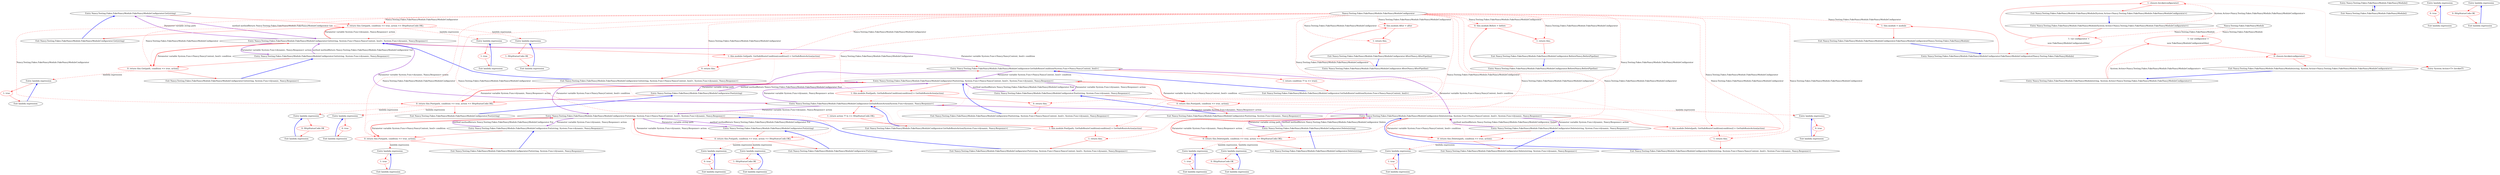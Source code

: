 digraph  {
m0_43 [cluster="Nancy.Testing.Fakes.FakeNancyModule.FakeNancyModuleConfigurator.Get(string)", file="FakeNancyModule.cs", label="Entry Nancy.Testing.Fakes.FakeNancyModule.FakeNancyModuleConfigurator.Get(string)", span="124-124"];
m0_44 [cluster="Nancy.Testing.Fakes.FakeNancyModule.FakeNancyModuleConfigurator.Get(string)", color=red, community=0, file="FakeNancyModule.cs", label="0: return this.Get(path, condition => true, action => HttpStatusCode.OK);", span="126-126"];
m0_45 [cluster="Nancy.Testing.Fakes.FakeNancyModule.FakeNancyModuleConfigurator.Get(string)", file="FakeNancyModule.cs", label="Exit Nancy.Testing.Fakes.FakeNancyModule.FakeNancyModuleConfigurator.Get(string)", span="124-124"];
m0_41 [cluster="Nancy.Testing.Fakes.FakeNancyModule.FakeNancyModuleConfigurator.GetSafeRouteCondition(System.Func<Nancy.NancyContext, bool>)", file="FakeNancyModule.cs", label="Entry Nancy.Testing.Fakes.FakeNancyModule.FakeNancyModuleConfigurator.GetSafeRouteCondition(System.Func<Nancy.NancyContext, bool>)", span="231-231"];
m0_105 [cluster="Nancy.Testing.Fakes.FakeNancyModule.FakeNancyModuleConfigurator.GetSafeRouteCondition(System.Func<Nancy.NancyContext, bool>)", color=red, community=0, file="FakeNancyModule.cs", label="1: return condition ?? (x => true);", span="233-233"];
m0_106 [cluster="Nancy.Testing.Fakes.FakeNancyModule.FakeNancyModuleConfigurator.GetSafeRouteCondition(System.Func<Nancy.NancyContext, bool>)", file="FakeNancyModule.cs", label="Exit Nancy.Testing.Fakes.FakeNancyModule.FakeNancyModuleConfigurator.GetSafeRouteCondition(System.Func<Nancy.NancyContext, bool>)", span="231-231"];
m0_65 [cluster="Nancy.Testing.Fakes.FakeNancyModule.FakeNancyModuleConfigurator.Post(string, System.Func<Nancy.NancyContext, bool>, System.Func<dynamic, Nancy.Response>)", file="FakeNancyModule.cs", label="Entry Nancy.Testing.Fakes.FakeNancyModule.FakeNancyModuleConfigurator.Post(string, System.Func<Nancy.NancyContext, bool>, System.Func<dynamic, Nancy.Response>)", span="184-184"];
m0_78 [cluster="Nancy.Testing.Fakes.FakeNancyModule.FakeNancyModuleConfigurator.Post(string, System.Func<Nancy.NancyContext, bool>, System.Func<dynamic, Nancy.Response>)", color=red, community=0, file="FakeNancyModule.cs", label="1: this.module.Post[path, GetSafeRouteCondition(condition)] = GetSafeRouteAction(action)", span="186-186"];
m0_79 [cluster="Nancy.Testing.Fakes.FakeNancyModule.FakeNancyModuleConfigurator.Post(string, System.Func<Nancy.NancyContext, bool>, System.Func<dynamic, Nancy.Response>)", color=red, community=0, file="FakeNancyModule.cs", label="0: return this;", span="187-187"];
m0_80 [cluster="Nancy.Testing.Fakes.FakeNancyModule.FakeNancyModuleConfigurator.Post(string, System.Func<Nancy.NancyContext, bool>, System.Func<dynamic, Nancy.Response>)", file="FakeNancyModule.cs", label="Exit Nancy.Testing.Fakes.FakeNancyModule.FakeNancyModuleConfigurator.Post(string, System.Func<Nancy.NancyContext, bool>, System.Func<dynamic, Nancy.Response>)", span="184-184"];
m0_22 [cluster="Nancy.Testing.Fakes.FakeNancyModule.FakeNancyModuleConfigurator.Delete(string)", file="FakeNancyModule.cs", label="Entry Nancy.Testing.Fakes.FakeNancyModule.FakeNancyModuleConfigurator.Delete(string)", span="88-88"];
m0_23 [cluster="Nancy.Testing.Fakes.FakeNancyModule.FakeNancyModuleConfigurator.Delete(string)", color=red, community=0, file="FakeNancyModule.cs", label="0: return this.Delete(path, condition => true, action => HttpStatusCode.OK);", span="90-90"];
m0_24 [cluster="Nancy.Testing.Fakes.FakeNancyModule.FakeNancyModuleConfigurator.Delete(string)", file="FakeNancyModule.cs", label="Exit Nancy.Testing.Fakes.FakeNancyModule.FakeNancyModuleConfigurator.Delete(string)", span="88-88"];
m0_53 [cluster="Nancy.Testing.Fakes.FakeNancyModule.FakeNancyModuleConfigurator.Get(string, System.Func<dynamic, Nancy.Response>)", file="FakeNancyModule.cs", label="Entry Nancy.Testing.Fakes.FakeNancyModule.FakeNancyModuleConfigurator.Get(string, System.Func<dynamic, Nancy.Response>)", span="136-136"];
m0_54 [cluster="Nancy.Testing.Fakes.FakeNancyModule.FakeNancyModuleConfigurator.Get(string, System.Func<dynamic, Nancy.Response>)", color=red, community=0, file="FakeNancyModule.cs", label="0: return this.Get(path, condition => true, action);", span="138-138"];
m0_55 [cluster="Nancy.Testing.Fakes.FakeNancyModule.FakeNancyModuleConfigurator.Get(string, System.Func<dynamic, Nancy.Response>)", file="FakeNancyModule.cs", label="Exit Nancy.Testing.Fakes.FakeNancyModule.FakeNancyModuleConfigurator.Get(string, System.Func<dynamic, Nancy.Response>)", span="136-136"];
m0_0 [cluster="Nancy.Testing.Fakes.FakeNancyModule.FakeNancyModule()", file="FakeNancyModule.cs", label="Entry Nancy.Testing.Fakes.FakeNancyModule.FakeNancyModule()", span="12-12"];
m0_1 [cluster="Nancy.Testing.Fakes.FakeNancyModule.FakeNancyModule()", file="FakeNancyModule.cs", label="Exit Nancy.Testing.Fakes.FakeNancyModule.FakeNancyModule()", span="12-12"];
m0_7 [cluster="System.Action<T>.Invoke(T)", file="FakeNancyModule.cs", label="Entry System.Action<T>.Invoke(T)", span="0-0"];
m0_42 [cluster="Nancy.Testing.Fakes.FakeNancyModule.FakeNancyModuleConfigurator.GetSafeRouteAction(System.Func<dynamic, Nancy.Response>)", file="FakeNancyModule.cs", label="Entry Nancy.Testing.Fakes.FakeNancyModule.FakeNancyModuleConfigurator.GetSafeRouteAction(System.Func<dynamic, Nancy.Response>)", span="226-226"];
m0_100 [cluster="Nancy.Testing.Fakes.FakeNancyModule.FakeNancyModuleConfigurator.GetSafeRouteAction(System.Func<dynamic, Nancy.Response>)", color=red, community=0, file="FakeNancyModule.cs", label="1: return action ?? (x => HttpStatusCode.OK);", span="228-228"];
m0_101 [cluster="Nancy.Testing.Fakes.FakeNancyModule.FakeNancyModuleConfigurator.GetSafeRouteAction(System.Func<dynamic, Nancy.Response>)", file="FakeNancyModule.cs", label="Exit Nancy.Testing.Fakes.FakeNancyModule.FakeNancyModuleConfigurator.GetSafeRouteAction(System.Func<dynamic, Nancy.Response>)", span="226-226"];
m0_72 [cluster="Nancy.Testing.Fakes.FakeNancyModule.FakeNancyModuleConfigurator.Post(string, System.Func<dynamic, Nancy.Response>)", file="FakeNancyModule.cs", label="Entry Nancy.Testing.Fakes.FakeNancyModule.FakeNancyModuleConfigurator.Post(string, System.Func<dynamic, Nancy.Response>)", span="172-172"];
m0_73 [cluster="Nancy.Testing.Fakes.FakeNancyModule.FakeNancyModuleConfigurator.Post(string, System.Func<dynamic, Nancy.Response>)", color=red, community=0, file="FakeNancyModule.cs", label="0: return this.Post(path, condition => true, action);", span="174-174"];
m0_74 [cluster="Nancy.Testing.Fakes.FakeNancyModule.FakeNancyModuleConfigurator.Post(string, System.Func<dynamic, Nancy.Response>)", file="FakeNancyModule.cs", label="Exit Nancy.Testing.Fakes.FakeNancyModule.FakeNancyModuleConfigurator.Post(string, System.Func<dynamic, Nancy.Response>)", span="172-172"];
m0_8 [cluster="Nancy.Testing.Fakes.FakeNancyModule.FakeNancyModule(string, System.Action<Nancy.Testing.Fakes.FakeNancyModule.FakeNancyModuleConfigurator>)", file="FakeNancyModule.cs", label="Entry Nancy.Testing.Fakes.FakeNancyModule.FakeNancyModule(string, System.Action<Nancy.Testing.Fakes.FakeNancyModule.FakeNancyModuleConfigurator>)", span="33-33"];
m0_9 [cluster="Nancy.Testing.Fakes.FakeNancyModule.FakeNancyModule(string, System.Action<Nancy.Testing.Fakes.FakeNancyModule.FakeNancyModuleConfigurator>)", color=red, community=1, file="FakeNancyModule.cs", label="1: var configurator =\r\n                new FakeNancyModuleConfigurator(this)", span="36-37"];
m0_10 [cluster="Nancy.Testing.Fakes.FakeNancyModule.FakeNancyModule(string, System.Action<Nancy.Testing.Fakes.FakeNancyModule.FakeNancyModuleConfigurator>)", color=red, community=0, file="FakeNancyModule.cs", label="0: closure.Invoke(configurator)", span="39-39"];
m0_11 [cluster="Nancy.Testing.Fakes.FakeNancyModule.FakeNancyModule(string, System.Action<Nancy.Testing.Fakes.FakeNancyModule.FakeNancyModuleConfigurator>)", file="FakeNancyModule.cs", label="Exit Nancy.Testing.Fakes.FakeNancyModule.FakeNancyModule(string, System.Action<Nancy.Testing.Fakes.FakeNancyModule.FakeNancyModuleConfigurator>)", span="33-33"];
m0_91 [cluster="Nancy.Testing.Fakes.FakeNancyModule.FakeNancyModuleConfigurator.Put(string, System.Func<dynamic, Nancy.Response>)", file="FakeNancyModule.cs", label="Entry Nancy.Testing.Fakes.FakeNancyModule.FakeNancyModuleConfigurator.Put(string, System.Func<dynamic, Nancy.Response>)", span="208-208"];
m0_92 [cluster="Nancy.Testing.Fakes.FakeNancyModule.FakeNancyModuleConfigurator.Put(string, System.Func<dynamic, Nancy.Response>)", color=red, community=0, file="FakeNancyModule.cs", label="0: return this.Put(path, condition => true, action);", span="210-210"];
m0_93 [cluster="Nancy.Testing.Fakes.FakeNancyModule.FakeNancyModuleConfigurator.Put(string, System.Func<dynamic, Nancy.Response>)", file="FakeNancyModule.cs", label="Exit Nancy.Testing.Fakes.FakeNancyModule.FakeNancyModuleConfigurator.Put(string, System.Func<dynamic, Nancy.Response>)", span="208-208"];
m0_6 [cluster="Nancy.Testing.Fakes.FakeNancyModule.FakeNancyModuleConfigurator.FakeNancyModuleConfigurator(Nancy.Testing.Fakes.FakeNancyModule)", file="FakeNancyModule.cs", label="Entry Nancy.Testing.Fakes.FakeNancyModule.FakeNancyModuleConfigurator.FakeNancyModuleConfigurator(Nancy.Testing.Fakes.FakeNancyModule)", span="53-53"];
m0_12 [cluster="Nancy.Testing.Fakes.FakeNancyModule.FakeNancyModuleConfigurator.FakeNancyModuleConfigurator(Nancy.Testing.Fakes.FakeNancyModule)", color=red, community=0, file="FakeNancyModule.cs", label="1: this.module = module", span="55-55"];
m0_13 [cluster="Nancy.Testing.Fakes.FakeNancyModule.FakeNancyModuleConfigurator.FakeNancyModuleConfigurator(Nancy.Testing.Fakes.FakeNancyModule)", file="FakeNancyModule.cs", label="Exit Nancy.Testing.Fakes.FakeNancyModule.FakeNancyModuleConfigurator.FakeNancyModuleConfigurator(Nancy.Testing.Fakes.FakeNancyModule)", span="53-53"];
m0_14 [cluster="Nancy.Testing.Fakes.FakeNancyModule.FakeNancyModuleConfigurator.After(Nancy.AfterPipeline)", file="FakeNancyModule.cs", label="Entry Nancy.Testing.Fakes.FakeNancyModule.FakeNancyModuleConfigurator.After(Nancy.AfterPipeline)", span="63-63"];
m0_15 [cluster="Nancy.Testing.Fakes.FakeNancyModule.FakeNancyModuleConfigurator.After(Nancy.AfterPipeline)", color=red, community=0, file="FakeNancyModule.cs", label="0: this.module.After = after", span="65-65"];
m0_16 [cluster="Nancy.Testing.Fakes.FakeNancyModule.FakeNancyModuleConfigurator.After(Nancy.AfterPipeline)", color=red, community=0, file="FakeNancyModule.cs", label="1: return this;", span="67-67"];
m0_17 [cluster="Nancy.Testing.Fakes.FakeNancyModule.FakeNancyModuleConfigurator.After(Nancy.AfterPipeline)", file="FakeNancyModule.cs", label="Exit Nancy.Testing.Fakes.FakeNancyModule.FakeNancyModuleConfigurator.After(Nancy.AfterPipeline)", span="63-63"];
m0_107 [cluster="lambda expression", file="FakeNancyModule.cs", label="Entry lambda expression", span="233-233"];
m0_26 [cluster="lambda expression", file="FakeNancyModule.cs", label="Entry lambda expression", span="90-90"];
m0_29 [cluster="lambda expression", file="FakeNancyModule.cs", label="Entry lambda expression", span="90-90"];
m0_27 [cluster="lambda expression", color=red, community=0, file="FakeNancyModule.cs", label="1: true", span="90-90"];
m0_28 [cluster="lambda expression", file="FakeNancyModule.cs", label="Exit lambda expression", span="90-90"];
m0_30 [cluster="lambda expression", color=red, community=0, file="FakeNancyModule.cs", label="0: HttpStatusCode.OK", span="90-90"];
m0_31 [cluster="lambda expression", file="FakeNancyModule.cs", label="Exit lambda expression", span="90-90"];
m0_35 [cluster="lambda expression", file="FakeNancyModule.cs", label="Entry lambda expression", span="102-102"];
m0_36 [cluster="lambda expression", color=red, community=0, file="FakeNancyModule.cs", label="1: true", span="102-102"];
m0_37 [cluster="lambda expression", file="FakeNancyModule.cs", label="Exit lambda expression", span="102-102"];
m0_47 [cluster="lambda expression", file="FakeNancyModule.cs", label="Entry lambda expression", span="126-126"];
m0_50 [cluster="lambda expression", file="FakeNancyModule.cs", label="Entry lambda expression", span="126-126"];
m0_48 [cluster="lambda expression", color=red, community=0, file="FakeNancyModule.cs", label="1: true", span="126-126"];
m0_49 [cluster="lambda expression", file="FakeNancyModule.cs", label="Exit lambda expression", span="126-126"];
m0_51 [cluster="lambda expression", color=red, community=0, file="FakeNancyModule.cs", label="1: HttpStatusCode.OK", span="126-126"];
m0_52 [cluster="lambda expression", file="FakeNancyModule.cs", label="Exit lambda expression", span="126-126"];
m0_56 [cluster="lambda expression", file="FakeNancyModule.cs", label="Entry lambda expression", span="138-138"];
m0_57 [cluster="lambda expression", color=red, community=0, file="FakeNancyModule.cs", label="1: true", span="138-138"];
m0_58 [cluster="lambda expression", file="FakeNancyModule.cs", label="Exit lambda expression", span="138-138"];
m0_66 [cluster="lambda expression", file="FakeNancyModule.cs", label="Entry lambda expression", span="162-162"];
m0_69 [cluster="lambda expression", file="FakeNancyModule.cs", label="Entry lambda expression", span="162-162"];
m0_67 [cluster="lambda expression", color=red, community=0, file="FakeNancyModule.cs", label="0: true", span="162-162"];
m0_68 [cluster="lambda expression", file="FakeNancyModule.cs", label="Exit lambda expression", span="162-162"];
m0_70 [cluster="lambda expression", color=red, community=0, file="FakeNancyModule.cs", label="0: HttpStatusCode.OK", span="162-162"];
m0_71 [cluster="lambda expression", file="FakeNancyModule.cs", label="Exit lambda expression", span="162-162"];
m0_75 [cluster="lambda expression", file="FakeNancyModule.cs", label="Entry lambda expression", span="174-174"];
m0_76 [cluster="lambda expression", color=red, community=0, file="FakeNancyModule.cs", label="0: true", span="174-174"];
m0_77 [cluster="lambda expression", file="FakeNancyModule.cs", label="Exit lambda expression", span="174-174"];
m0_85 [cluster="lambda expression", file="FakeNancyModule.cs", label="Entry lambda expression", span="198-198"];
m0_88 [cluster="lambda expression", file="FakeNancyModule.cs", label="Entry lambda expression", span="198-198"];
m0_86 [cluster="lambda expression", color=red, community=0, file="FakeNancyModule.cs", label="0: true", span="198-198"];
m0_87 [cluster="lambda expression", file="FakeNancyModule.cs", label="Exit lambda expression", span="198-198"];
m0_89 [cluster="lambda expression", color=red, community=0, file="FakeNancyModule.cs", label="1: HttpStatusCode.OK", span="198-198"];
m0_90 [cluster="lambda expression", file="FakeNancyModule.cs", label="Exit lambda expression", span="198-198"];
m0_94 [cluster="lambda expression", file="FakeNancyModule.cs", label="Entry lambda expression", span="210-210"];
m0_95 [cluster="lambda expression", color=red, community=0, file="FakeNancyModule.cs", label="1: true", span="210-210"];
m0_96 [cluster="lambda expression", file="FakeNancyModule.cs", label="Exit lambda expression", span="210-210"];
m0_102 [cluster="lambda expression", file="FakeNancyModule.cs", label="Entry lambda expression", span="228-228"];
m0_103 [cluster="lambda expression", color=red, community=0, file="FakeNancyModule.cs", label="0: HttpStatusCode.OK", span="228-228"];
m0_104 [cluster="lambda expression", file="FakeNancyModule.cs", label="Exit lambda expression", span="228-228"];
m0_108 [cluster="lambda expression", color=red, community=0, file="FakeNancyModule.cs", label="0: true", span="233-233"];
m0_109 [cluster="lambda expression", file="FakeNancyModule.cs", label="Exit lambda expression", span="233-233"];
m0_2 [cluster="Nancy.Testing.Fakes.FakeNancyModule.FakeNancyModule(System.Action<Nancy.Testing.Fakes.FakeNancyModule.FakeNancyModuleConfigurator>)", file="FakeNancyModule.cs", label="Entry Nancy.Testing.Fakes.FakeNancyModule.FakeNancyModule(System.Action<Nancy.Testing.Fakes.FakeNancyModule.FakeNancyModuleConfigurator>)", span="20-20"];
m0_3 [cluster="Nancy.Testing.Fakes.FakeNancyModule.FakeNancyModule(System.Action<Nancy.Testing.Fakes.FakeNancyModule.FakeNancyModuleConfigurator>)", color=red, community=1, file="FakeNancyModule.cs", label="1: var configurator =\r\n                new FakeNancyModuleConfigurator(this)", span="22-23"];
m0_4 [cluster="Nancy.Testing.Fakes.FakeNancyModule.FakeNancyModule(System.Action<Nancy.Testing.Fakes.FakeNancyModule.FakeNancyModuleConfigurator>)", color=red, community=0, file="FakeNancyModule.cs", label="1: closure.Invoke(configurator)", span="25-25"];
m0_5 [cluster="Nancy.Testing.Fakes.FakeNancyModule.FakeNancyModule(System.Action<Nancy.Testing.Fakes.FakeNancyModule.FakeNancyModuleConfigurator>)", file="FakeNancyModule.cs", label="Exit Nancy.Testing.Fakes.FakeNancyModule.FakeNancyModule(System.Action<Nancy.Testing.Fakes.FakeNancyModule.FakeNancyModuleConfigurator>)", span="20-20"];
m0_81 [cluster="Nancy.Testing.Fakes.FakeNancyModule.FakeNancyModuleConfigurator.Put(string)", file="FakeNancyModule.cs", label="Entry Nancy.Testing.Fakes.FakeNancyModule.FakeNancyModuleConfigurator.Put(string)", span="196-196"];
m0_82 [cluster="Nancy.Testing.Fakes.FakeNancyModule.FakeNancyModuleConfigurator.Put(string)", color=red, community=0, file="FakeNancyModule.cs", label="0: return this.Put(path, condition => true, action => HttpStatusCode.OK);", span="198-198"];
m0_83 [cluster="Nancy.Testing.Fakes.FakeNancyModule.FakeNancyModuleConfigurator.Put(string)", file="FakeNancyModule.cs", label="Exit Nancy.Testing.Fakes.FakeNancyModule.FakeNancyModuleConfigurator.Put(string)", span="196-196"];
m0_18 [cluster="Nancy.Testing.Fakes.FakeNancyModule.FakeNancyModuleConfigurator.Before(Nancy.BeforePipeline)", file="FakeNancyModule.cs", label="Entry Nancy.Testing.Fakes.FakeNancyModule.FakeNancyModuleConfigurator.Before(Nancy.BeforePipeline)", span="75-75"];
m0_19 [cluster="Nancy.Testing.Fakes.FakeNancyModule.FakeNancyModuleConfigurator.Before(Nancy.BeforePipeline)", color=red, community=0, file="FakeNancyModule.cs", label="0: this.module.Before = before", span="77-77"];
m0_20 [cluster="Nancy.Testing.Fakes.FakeNancyModule.FakeNancyModuleConfigurator.Before(Nancy.BeforePipeline)", color=red, community=0, file="FakeNancyModule.cs", label="1: return this;", span="79-79"];
m0_21 [cluster="Nancy.Testing.Fakes.FakeNancyModule.FakeNancyModuleConfigurator.Before(Nancy.BeforePipeline)", file="FakeNancyModule.cs", label="Exit Nancy.Testing.Fakes.FakeNancyModule.FakeNancyModuleConfigurator.Before(Nancy.BeforePipeline)", span="75-75"];
m0_84 [cluster="Nancy.Testing.Fakes.FakeNancyModule.FakeNancyModuleConfigurator.Put(string, System.Func<Nancy.NancyContext, bool>, System.Func<dynamic, Nancy.Response>)", file="FakeNancyModule.cs", label="Entry Nancy.Testing.Fakes.FakeNancyModule.FakeNancyModuleConfigurator.Put(string, System.Func<Nancy.NancyContext, bool>, System.Func<dynamic, Nancy.Response>)", span="220-220"];
m0_97 [cluster="Nancy.Testing.Fakes.FakeNancyModule.FakeNancyModuleConfigurator.Put(string, System.Func<Nancy.NancyContext, bool>, System.Func<dynamic, Nancy.Response>)", color=red, community=0, file="FakeNancyModule.cs", label="1: this.module.Post[path, GetSafeRouteCondition(condition)] = GetSafeRouteAction(action)", span="222-222"];
m0_98 [cluster="Nancy.Testing.Fakes.FakeNancyModule.FakeNancyModuleConfigurator.Put(string, System.Func<Nancy.NancyContext, bool>, System.Func<dynamic, Nancy.Response>)", color=red, community=0, file="FakeNancyModule.cs", label="1: return this;", span="223-223"];
m0_99 [cluster="Nancy.Testing.Fakes.FakeNancyModule.FakeNancyModuleConfigurator.Put(string, System.Func<Nancy.NancyContext, bool>, System.Func<dynamic, Nancy.Response>)", file="FakeNancyModule.cs", label="Exit Nancy.Testing.Fakes.FakeNancyModule.FakeNancyModuleConfigurator.Put(string, System.Func<Nancy.NancyContext, bool>, System.Func<dynamic, Nancy.Response>)", span="220-220"];
m0_32 [cluster="Nancy.Testing.Fakes.FakeNancyModule.FakeNancyModuleConfigurator.Delete(string, System.Func<dynamic, Nancy.Response>)", file="FakeNancyModule.cs", label="Entry Nancy.Testing.Fakes.FakeNancyModule.FakeNancyModuleConfigurator.Delete(string, System.Func<dynamic, Nancy.Response>)", span="100-100"];
m0_33 [cluster="Nancy.Testing.Fakes.FakeNancyModule.FakeNancyModuleConfigurator.Delete(string, System.Func<dynamic, Nancy.Response>)", color=red, community=0, file="FakeNancyModule.cs", label="0: return this.Delete(path, condition => true, action);", span="102-102"];
m0_34 [cluster="Nancy.Testing.Fakes.FakeNancyModule.FakeNancyModuleConfigurator.Delete(string, System.Func<dynamic, Nancy.Response>)", file="FakeNancyModule.cs", label="Exit Nancy.Testing.Fakes.FakeNancyModule.FakeNancyModuleConfigurator.Delete(string, System.Func<dynamic, Nancy.Response>)", span="100-100"];
m0_46 [cluster="Nancy.Testing.Fakes.FakeNancyModule.FakeNancyModuleConfigurator.Get(string, System.Func<Nancy.NancyContext, bool>, System.Func<dynamic, Nancy.Response>)", file="FakeNancyModule.cs", label="Entry Nancy.Testing.Fakes.FakeNancyModule.FakeNancyModuleConfigurator.Get(string, System.Func<Nancy.NancyContext, bool>, System.Func<dynamic, Nancy.Response>)", span="148-148"];
m0_59 [cluster="Nancy.Testing.Fakes.FakeNancyModule.FakeNancyModuleConfigurator.Get(string, System.Func<Nancy.NancyContext, bool>, System.Func<dynamic, Nancy.Response>)", color=red, community=0, file="FakeNancyModule.cs", label="1: this.module.Get[path, GetSafeRouteCondition(condition)] = GetSafeRouteAction(action)", span="150-150"];
m0_60 [cluster="Nancy.Testing.Fakes.FakeNancyModule.FakeNancyModuleConfigurator.Get(string, System.Func<Nancy.NancyContext, bool>, System.Func<dynamic, Nancy.Response>)", color=red, community=0, file="FakeNancyModule.cs", label="0: return this;", span="151-151"];
m0_61 [cluster="Nancy.Testing.Fakes.FakeNancyModule.FakeNancyModuleConfigurator.Get(string, System.Func<Nancy.NancyContext, bool>, System.Func<dynamic, Nancy.Response>)", file="FakeNancyModule.cs", label="Exit Nancy.Testing.Fakes.FakeNancyModule.FakeNancyModuleConfigurator.Get(string, System.Func<Nancy.NancyContext, bool>, System.Func<dynamic, Nancy.Response>)", span="148-148"];
m0_62 [cluster="Nancy.Testing.Fakes.FakeNancyModule.FakeNancyModuleConfigurator.Post(string)", file="FakeNancyModule.cs", label="Entry Nancy.Testing.Fakes.FakeNancyModule.FakeNancyModuleConfigurator.Post(string)", span="160-160"];
m0_63 [cluster="Nancy.Testing.Fakes.FakeNancyModule.FakeNancyModuleConfigurator.Post(string)", color=red, community=0, file="FakeNancyModule.cs", label="0: return this.Post(path, condition => true, action => HttpStatusCode.OK);", span="162-162"];
m0_64 [cluster="Nancy.Testing.Fakes.FakeNancyModule.FakeNancyModuleConfigurator.Post(string)", file="FakeNancyModule.cs", label="Exit Nancy.Testing.Fakes.FakeNancyModule.FakeNancyModuleConfigurator.Post(string)", span="160-160"];
m0_25 [cluster="Nancy.Testing.Fakes.FakeNancyModule.FakeNancyModuleConfigurator.Delete(string, System.Func<Nancy.NancyContext, bool>, System.Func<dynamic, Nancy.Response>)", file="FakeNancyModule.cs", label="Entry Nancy.Testing.Fakes.FakeNancyModule.FakeNancyModuleConfigurator.Delete(string, System.Func<Nancy.NancyContext, bool>, System.Func<dynamic, Nancy.Response>)", span="112-112"];
m0_38 [cluster="Nancy.Testing.Fakes.FakeNancyModule.FakeNancyModuleConfigurator.Delete(string, System.Func<Nancy.NancyContext, bool>, System.Func<dynamic, Nancy.Response>)", color=red, community=0, file="FakeNancyModule.cs", label="1: this.module.Delete[path, GetSafeRouteCondition(condition)] = GetSafeRouteAction(action)", span="114-114"];
m0_39 [cluster="Nancy.Testing.Fakes.FakeNancyModule.FakeNancyModuleConfigurator.Delete(string, System.Func<Nancy.NancyContext, bool>, System.Func<dynamic, Nancy.Response>)", color=red, community=0, file="FakeNancyModule.cs", label="1: return this;", span="115-115"];
m0_40 [cluster="Nancy.Testing.Fakes.FakeNancyModule.FakeNancyModuleConfigurator.Delete(string, System.Func<Nancy.NancyContext, bool>, System.Func<dynamic, Nancy.Response>)", file="FakeNancyModule.cs", label="Exit Nancy.Testing.Fakes.FakeNancyModule.FakeNancyModuleConfigurator.Delete(string, System.Func<Nancy.NancyContext, bool>, System.Func<dynamic, Nancy.Response>)", span="112-112"];
m0_110 [file="FakeNancyModule.cs", label="Nancy.Testing.Fakes.FakeNancyModule", span=""];
m0_111 [file="FakeNancyModule.cs", label="Nancy.Testing.Fakes.FakeNancyModule.FakeNancyModuleConfigurator", span=""];
m0_43 -> m0_44  [color=red, key=0, style=solid];
m0_43 -> m0_46  [color=darkorchid, key=3, label="method methodReturn Nancy.Testing.Fakes.FakeNancyModule.FakeNancyModuleConfigurator Get", style=bold];
m0_44 -> m0_45  [color=red, key=0, style=solid];
m0_44 -> m0_46  [color=red, key=2, style=dotted];
m0_44 -> m0_47  [color=red, key=1, label="lambda expression", style=dashed];
m0_44 -> m0_50  [color=red, key=1, label="lambda expression", style=dashed];
m0_45 -> m0_43  [color=blue, key=0, style=bold];
m0_41 -> m0_105  [color=red, key=0, style=solid];
m0_41 -> m0_25  [color=darkorchid, key=3, label="Parameter variable System.Func<Nancy.NancyContext, bool> condition", style=bold];
m0_41 -> m0_46  [color=darkorchid, key=3, label="Parameter variable System.Func<Nancy.NancyContext, bool> condition", style=bold];
m0_41 -> m0_65  [color=darkorchid, key=3, label="Parameter variable System.Func<Nancy.NancyContext, bool> condition", style=bold];
m0_41 -> m0_84  [color=darkorchid, key=3, label="Parameter variable System.Func<Nancy.NancyContext, bool> condition", style=bold];
m0_105 -> m0_106  [color=red, key=0, style=solid];
m0_106 -> m0_41  [color=blue, key=0, style=bold];
m0_65 -> m0_78  [color=red, key=0, style=solid];
m0_65 -> m0_62  [color=darkorchid, key=3, label="Parameter variable string path", style=bold];
m0_65 -> m0_72  [color=darkorchid, key=3, label="Parameter variable System.Func<dynamic, Nancy.Response> action", style=bold];
m0_65 -> m0_63  [color=red, key=3, label="Parameter variable System.Func<dynamic, Nancy.Response> action", style=bold];
m0_65 -> m0_73  [color=red, key=3, label="Parameter variable System.Func<Nancy.NancyContext, bool> condition", style=bold];
m0_78 -> m0_79  [color=red, key=0, style=solid];
m0_78 -> m0_41  [color=red, key=2, style=dotted];
m0_78 -> m0_42  [color=red, key=2, style=dotted];
m0_79 -> m0_80  [color=red, key=0, style=solid];
m0_80 -> m0_65  [color=blue, key=0, style=bold];
m0_22 -> m0_23  [color=red, key=0, style=solid];
m0_22 -> m0_25  [color=darkorchid, key=3, label="method methodReturn Nancy.Testing.Fakes.FakeNancyModule.FakeNancyModuleConfigurator Delete", style=bold];
m0_23 -> m0_24  [color=red, key=0, style=solid];
m0_23 -> m0_25  [color=red, key=2, style=dotted];
m0_23 -> m0_26  [color=red, key=1, label="lambda expression", style=dashed];
m0_23 -> m0_29  [color=red, key=1, label="lambda expression", style=dashed];
m0_24 -> m0_22  [color=blue, key=0, style=bold];
m0_53 -> m0_54  [color=red, key=0, style=solid];
m0_53 -> m0_46  [color=darkorchid, key=3, label="method methodReturn Nancy.Testing.Fakes.FakeNancyModule.FakeNancyModuleConfigurator Get", style=bold];
m0_54 -> m0_55  [color=red, key=0, style=solid];
m0_54 -> m0_46  [color=red, key=2, style=dotted];
m0_54 -> m0_56  [color=red, key=1, label="lambda expression", style=dashed];
m0_55 -> m0_53  [color=blue, key=0, style=bold];
m0_0 -> m0_1  [key=0, style=solid];
m0_1 -> m0_0  [color=blue, key=0, style=bold];
m0_42 -> m0_100  [color=red, key=0, style=solid];
m0_42 -> m0_25  [color=darkorchid, key=3, label="Parameter variable System.Func<dynamic, Nancy.Response> action", style=bold];
m0_42 -> m0_46  [color=darkorchid, key=3, label="Parameter variable System.Func<dynamic, Nancy.Response> action", style=bold];
m0_42 -> m0_65  [color=darkorchid, key=3, label="Parameter variable System.Func<dynamic, Nancy.Response> action", style=bold];
m0_42 -> m0_84  [color=darkorchid, key=3, label="Parameter variable System.Func<dynamic, Nancy.Response> action", style=bold];
m0_100 -> m0_101  [color=red, key=0, style=solid];
m0_101 -> m0_42  [color=blue, key=0, style=bold];
m0_72 -> m0_73  [color=red, key=0, style=solid];
m0_72 -> m0_65  [color=darkorchid, key=3, label="method methodReturn Nancy.Testing.Fakes.FakeNancyModule.FakeNancyModuleConfigurator Post", style=bold];
m0_73 -> m0_74  [color=red, key=0, style=solid];
m0_73 -> m0_65  [color=red, key=2, style=dotted];
m0_73 -> m0_75  [color=red, key=1, label="lambda expression", style=dashed];
m0_74 -> m0_72  [color=blue, key=0, style=bold];
m0_8 -> m0_9  [color=red, key=0, style=solid];
m0_8 -> m0_10  [color=red, key=1, label="System.Action<Nancy.Testing.Fakes.FakeNancyModule.FakeNancyModuleConfigurator>", style=dashed];
m0_9 -> m0_10  [color=red, key=0, style=solid];
m0_9 -> m0_6  [color=red, key=2, style=dotted];
m0_10 -> m0_11  [color=red, key=0, style=solid];
m0_10 -> m0_7  [color=red, key=2, style=dotted];
m0_11 -> m0_8  [color=blue, key=0, style=bold];
m0_91 -> m0_92  [color=red, key=0, style=solid];
m0_91 -> m0_84  [color=darkorchid, key=3, label="method methodReturn Nancy.Testing.Fakes.FakeNancyModule.FakeNancyModuleConfigurator Put", style=bold];
m0_92 -> m0_93  [color=red, key=0, style=solid];
m0_92 -> m0_84  [color=red, key=2, style=dotted];
m0_92 -> m0_94  [color=red, key=1, label="lambda expression", style=dashed];
m0_93 -> m0_91  [color=blue, key=0, style=bold];
m0_6 -> m0_12  [color=red, key=0, style=solid];
m0_12 -> m0_13  [color=red, key=0, style=solid];
m0_13 -> m0_6  [color=blue, key=0, style=bold];
m0_14 -> m0_15  [color=red, key=0, style=solid];
m0_15 -> m0_16  [color=red, key=0, style=solid];
m0_16 -> m0_17  [color=red, key=0, style=solid];
m0_17 -> m0_14  [color=blue, key=0, style=bold];
m0_107 -> m0_108  [color=red, key=0, style=solid];
m0_26 -> m0_27  [color=red, key=0, style=solid];
m0_29 -> m0_30  [color=red, key=0, style=solid];
m0_27 -> m0_28  [color=red, key=0, style=solid];
m0_28 -> m0_26  [color=blue, key=0, style=bold];
m0_30 -> m0_31  [color=red, key=0, style=solid];
m0_31 -> m0_29  [color=blue, key=0, style=bold];
m0_35 -> m0_36  [color=red, key=0, style=solid];
m0_36 -> m0_37  [color=red, key=0, style=solid];
m0_37 -> m0_35  [color=blue, key=0, style=bold];
m0_47 -> m0_48  [color=red, key=0, style=solid];
m0_50 -> m0_51  [color=red, key=0, style=solid];
m0_48 -> m0_49  [color=red, key=0, style=solid];
m0_49 -> m0_47  [color=blue, key=0, style=bold];
m0_51 -> m0_52  [color=red, key=0, style=solid];
m0_52 -> m0_50  [color=blue, key=0, style=bold];
m0_56 -> m0_57  [color=red, key=0, style=solid];
m0_57 -> m0_58  [color=red, key=0, style=solid];
m0_58 -> m0_56  [color=blue, key=0, style=bold];
m0_66 -> m0_67  [color=red, key=0, style=solid];
m0_69 -> m0_70  [color=red, key=0, style=solid];
m0_67 -> m0_68  [color=red, key=0, style=solid];
m0_68 -> m0_66  [color=blue, key=0, style=bold];
m0_70 -> m0_71  [color=red, key=0, style=solid];
m0_71 -> m0_69  [color=blue, key=0, style=bold];
m0_75 -> m0_76  [color=red, key=0, style=solid];
m0_76 -> m0_77  [color=red, key=0, style=solid];
m0_77 -> m0_75  [color=blue, key=0, style=bold];
m0_85 -> m0_86  [color=red, key=0, style=solid];
m0_88 -> m0_89  [color=red, key=0, style=solid];
m0_86 -> m0_87  [color=red, key=0, style=solid];
m0_87 -> m0_85  [color=blue, key=0, style=bold];
m0_89 -> m0_90  [color=red, key=0, style=solid];
m0_90 -> m0_88  [color=blue, key=0, style=bold];
m0_94 -> m0_95  [color=red, key=0, style=solid];
m0_95 -> m0_96  [color=red, key=0, style=solid];
m0_96 -> m0_94  [color=blue, key=0, style=bold];
m0_102 -> m0_103  [color=red, key=0, style=solid];
m0_103 -> m0_104  [color=red, key=0, style=solid];
m0_104 -> m0_102  [color=blue, key=0, style=bold];
m0_108 -> m0_109  [color=red, key=0, style=solid];
m0_109 -> m0_107  [color=blue, key=0, style=bold];
m0_2 -> m0_3  [color=red, key=0, style=solid];
m0_2 -> m0_4  [color=red, key=1, label="System.Action<Nancy.Testing.Fakes.FakeNancyModule.FakeNancyModuleConfigurator>", style=dashed];
m0_3 -> m0_4  [color=red, key=0, style=solid];
m0_3 -> m0_6  [color=red, key=2, style=dotted];
m0_4 -> m0_5  [color=red, key=0, style=solid];
m0_4 -> m0_7  [color=red, key=2, style=dotted];
m0_5 -> m0_2  [color=blue, key=0, style=bold];
m0_81 -> m0_82  [color=red, key=0, style=solid];
m0_81 -> m0_84  [color=darkorchid, key=3, label="method methodReturn Nancy.Testing.Fakes.FakeNancyModule.FakeNancyModuleConfigurator Put", style=bold];
m0_82 -> m0_83  [color=red, key=0, style=solid];
m0_82 -> m0_84  [color=red, key=2, style=dotted];
m0_82 -> m0_85  [color=red, key=1, label="lambda expression", style=dashed];
m0_82 -> m0_88  [color=red, key=1, label="lambda expression", style=dashed];
m0_83 -> m0_81  [color=blue, key=0, style=bold];
m0_18 -> m0_19  [color=red, key=0, style=solid];
m0_19 -> m0_20  [color=red, key=0, style=solid];
m0_20 -> m0_21  [color=red, key=0, style=solid];
m0_21 -> m0_18  [color=blue, key=0, style=bold];
m0_84 -> m0_97  [color=red, key=0, style=solid];
m0_84 -> m0_81  [color=darkorchid, key=3, label="Parameter variable string path", style=bold];
m0_84 -> m0_91  [color=darkorchid, key=3, label="Parameter variable System.Func<dynamic, Nancy.Response> action", style=bold];
m0_84 -> m0_82  [color=red, key=3, label="Parameter variable System.Func<dynamic, Nancy.Response> action", style=bold];
m0_84 -> m0_92  [color=red, key=3, label="Parameter variable System.Func<Nancy.NancyContext, bool> condition", style=bold];
m0_97 -> m0_98  [color=red, key=0, style=solid];
m0_97 -> m0_41  [color=red, key=2, style=dotted];
m0_97 -> m0_42  [color=red, key=2, style=dotted];
m0_98 -> m0_99  [color=red, key=0, style=solid];
m0_99 -> m0_84  [color=blue, key=0, style=bold];
m0_32 -> m0_33  [color=red, key=0, style=solid];
m0_32 -> m0_25  [color=darkorchid, key=3, label="method methodReturn Nancy.Testing.Fakes.FakeNancyModule.FakeNancyModuleConfigurator Delete", style=bold];
m0_33 -> m0_34  [color=red, key=0, style=solid];
m0_33 -> m0_25  [color=red, key=2, style=dotted];
m0_33 -> m0_35  [color=red, key=1, label="lambda expression", style=dashed];
m0_34 -> m0_32  [color=blue, key=0, style=bold];
m0_46 -> m0_59  [color=red, key=0, style=solid];
m0_46 -> m0_43  [color=darkorchid, key=3, label="Parameter variable string path", style=bold];
m0_46 -> m0_53  [color=darkorchid, key=3, label="Parameter variable System.Func<dynamic, Nancy.Response> action", style=bold];
m0_46 -> m0_44  [color=red, key=3, label="Parameter variable System.Func<dynamic, Nancy.Response> action", style=bold];
m0_46 -> m0_54  [color=red, key=3, label="Parameter variable System.Func<Nancy.NancyContext, bool> condition", style=bold];
m0_59 -> m0_60  [color=red, key=0, style=solid];
m0_59 -> m0_41  [color=red, key=2, style=dotted];
m0_59 -> m0_42  [color=red, key=2, style=dotted];
m0_60 -> m0_61  [color=red, key=0, style=solid];
m0_61 -> m0_46  [color=blue, key=0, style=bold];
m0_62 -> m0_63  [color=red, key=0, style=solid];
m0_62 -> m0_65  [color=darkorchid, key=3, label="method methodReturn Nancy.Testing.Fakes.FakeNancyModule.FakeNancyModuleConfigurator Post", style=bold];
m0_63 -> m0_64  [color=red, key=0, style=solid];
m0_63 -> m0_65  [color=red, key=2, style=dotted];
m0_63 -> m0_66  [color=red, key=1, label="lambda expression", style=dashed];
m0_63 -> m0_69  [color=red, key=1, label="lambda expression", style=dashed];
m0_64 -> m0_62  [color=blue, key=0, style=bold];
m0_25 -> m0_38  [color=red, key=0, style=solid];
m0_25 -> m0_22  [color=darkorchid, key=3, label="Parameter variable string path", style=bold];
m0_25 -> m0_32  [color=darkorchid, key=3, label="Parameter variable System.Func<dynamic, Nancy.Response> action", style=bold];
m0_25 -> m0_23  [color=red, key=3, label="Parameter variable System.Func<dynamic, Nancy.Response> action", style=bold];
m0_25 -> m0_33  [color=red, key=3, label="Parameter variable System.Func<Nancy.NancyContext, bool> condition", style=bold];
m0_38 -> m0_39  [color=red, key=0, style=solid];
m0_38 -> m0_41  [color=red, key=2, style=dotted];
m0_38 -> m0_42  [color=red, key=2, style=dotted];
m0_39 -> m0_40  [color=red, key=0, style=solid];
m0_40 -> m0_25  [color=blue, key=0, style=bold];
m0_110 -> m0_3  [color=red, key=1, label="Nancy.Testing.Fakes.FakeNancyModule", style=dashed];
m0_110 -> m0_9  [color=red, key=1, label="Nancy.Testing.Fakes.FakeNancyModule", style=dashed];
m0_111 -> m0_12  [color=red, key=1, label="Nancy.Testing.Fakes.FakeNancyModule.FakeNancyModuleConfigurator", style=dashed];
m0_111 -> m0_15  [color=red, key=1, label="Nancy.Testing.Fakes.FakeNancyModule.FakeNancyModuleConfigurator", style=dashed];
m0_111 -> m0_16  [color=red, key=1, label="Nancy.Testing.Fakes.FakeNancyModule.FakeNancyModuleConfigurator", style=dashed];
m0_111 -> m0_19  [color=red, key=1, label="Nancy.Testing.Fakes.FakeNancyModule.FakeNancyModuleConfigurator", style=dashed];
m0_111 -> m0_20  [color=red, key=1, label="Nancy.Testing.Fakes.FakeNancyModule.FakeNancyModuleConfigurator", style=dashed];
m0_111 -> m0_23  [color=red, key=1, label="Nancy.Testing.Fakes.FakeNancyModule.FakeNancyModuleConfigurator", style=dashed];
m0_111 -> m0_33  [color=red, key=1, label="Nancy.Testing.Fakes.FakeNancyModule.FakeNancyModuleConfigurator", style=dashed];
m0_111 -> m0_38  [color=red, key=1, label="Nancy.Testing.Fakes.FakeNancyModule.FakeNancyModuleConfigurator", style=dashed];
m0_111 -> m0_39  [color=red, key=1, label="Nancy.Testing.Fakes.FakeNancyModule.FakeNancyModuleConfigurator", style=dashed];
m0_111 -> m0_44  [color=red, key=1, label="Nancy.Testing.Fakes.FakeNancyModule.FakeNancyModuleConfigurator", style=dashed];
m0_111 -> m0_54  [color=red, key=1, label="Nancy.Testing.Fakes.FakeNancyModule.FakeNancyModuleConfigurator", style=dashed];
m0_111 -> m0_59  [color=red, key=1, label="Nancy.Testing.Fakes.FakeNancyModule.FakeNancyModuleConfigurator", style=dashed];
m0_111 -> m0_60  [color=red, key=1, label="Nancy.Testing.Fakes.FakeNancyModule.FakeNancyModuleConfigurator", style=dashed];
m0_111 -> m0_63  [color=red, key=1, label="Nancy.Testing.Fakes.FakeNancyModule.FakeNancyModuleConfigurator", style=dashed];
m0_111 -> m0_73  [color=red, key=1, label="Nancy.Testing.Fakes.FakeNancyModule.FakeNancyModuleConfigurator", style=dashed];
m0_111 -> m0_78  [color=red, key=1, label="Nancy.Testing.Fakes.FakeNancyModule.FakeNancyModuleConfigurator", style=dashed];
m0_111 -> m0_79  [color=red, key=1, label="Nancy.Testing.Fakes.FakeNancyModule.FakeNancyModuleConfigurator", style=dashed];
m0_111 -> m0_82  [color=red, key=1, label="Nancy.Testing.Fakes.FakeNancyModule.FakeNancyModuleConfigurator", style=dashed];
m0_111 -> m0_92  [color=red, key=1, label="Nancy.Testing.Fakes.FakeNancyModule.FakeNancyModuleConfigurator", style=dashed];
m0_111 -> m0_97  [color=red, key=1, label="Nancy.Testing.Fakes.FakeNancyModule.FakeNancyModuleConfigurator", style=dashed];
m0_111 -> m0_98  [color=red, key=1, label="Nancy.Testing.Fakes.FakeNancyModule.FakeNancyModuleConfigurator", style=dashed];
}
